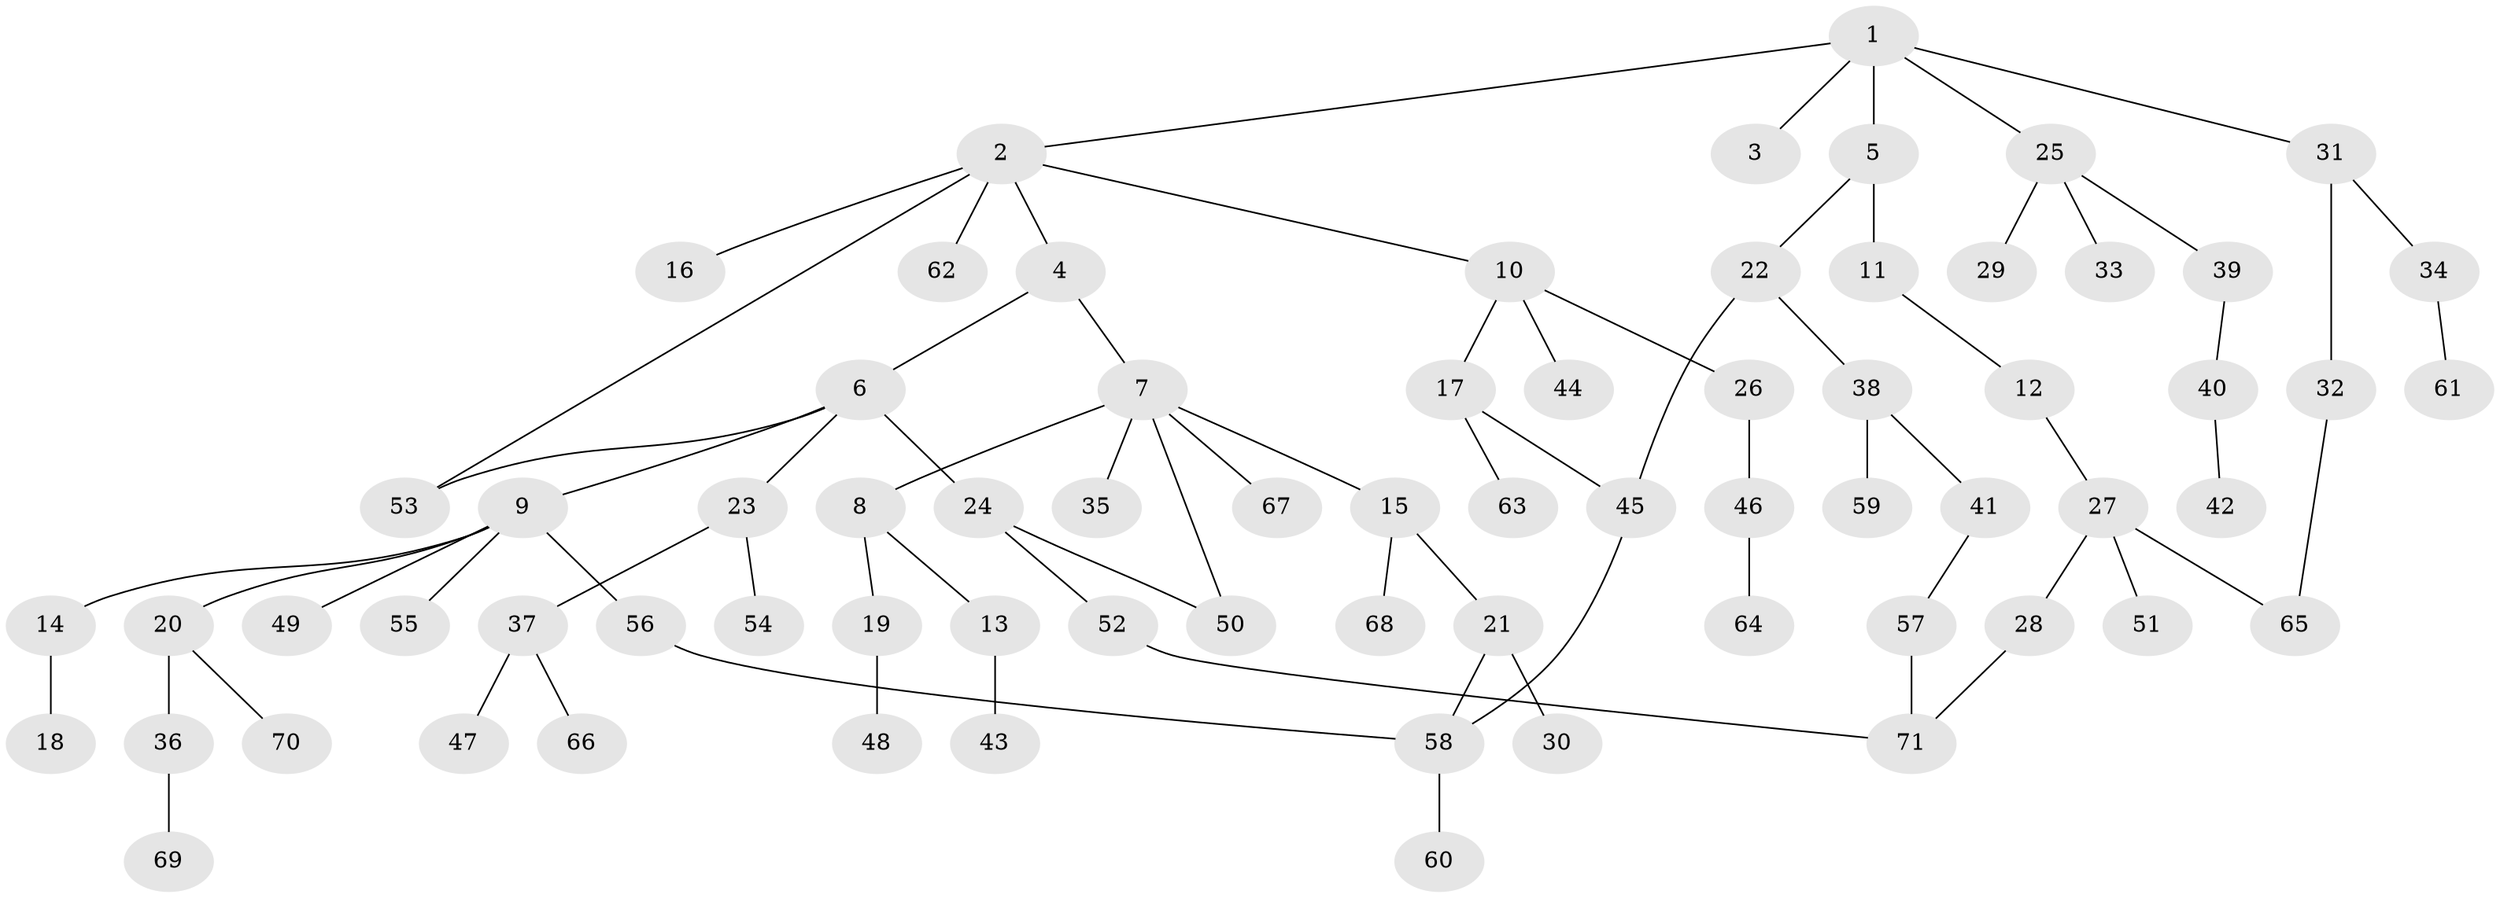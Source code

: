 // Generated by graph-tools (version 1.1) at 2025/34/03/09/25 02:34:20]
// undirected, 71 vertices, 78 edges
graph export_dot {
graph [start="1"]
  node [color=gray90,style=filled];
  1;
  2;
  3;
  4;
  5;
  6;
  7;
  8;
  9;
  10;
  11;
  12;
  13;
  14;
  15;
  16;
  17;
  18;
  19;
  20;
  21;
  22;
  23;
  24;
  25;
  26;
  27;
  28;
  29;
  30;
  31;
  32;
  33;
  34;
  35;
  36;
  37;
  38;
  39;
  40;
  41;
  42;
  43;
  44;
  45;
  46;
  47;
  48;
  49;
  50;
  51;
  52;
  53;
  54;
  55;
  56;
  57;
  58;
  59;
  60;
  61;
  62;
  63;
  64;
  65;
  66;
  67;
  68;
  69;
  70;
  71;
  1 -- 2;
  1 -- 3;
  1 -- 5;
  1 -- 25;
  1 -- 31;
  2 -- 4;
  2 -- 10;
  2 -- 16;
  2 -- 53;
  2 -- 62;
  4 -- 6;
  4 -- 7;
  5 -- 11;
  5 -- 22;
  6 -- 9;
  6 -- 23;
  6 -- 24;
  6 -- 53;
  7 -- 8;
  7 -- 15;
  7 -- 35;
  7 -- 67;
  7 -- 50;
  8 -- 13;
  8 -- 19;
  9 -- 14;
  9 -- 20;
  9 -- 49;
  9 -- 55;
  9 -- 56;
  10 -- 17;
  10 -- 26;
  10 -- 44;
  11 -- 12;
  12 -- 27;
  13 -- 43;
  14 -- 18;
  15 -- 21;
  15 -- 68;
  17 -- 63;
  17 -- 45;
  19 -- 48;
  20 -- 36;
  20 -- 70;
  21 -- 30;
  21 -- 58;
  22 -- 38;
  22 -- 45;
  23 -- 37;
  23 -- 54;
  24 -- 50;
  24 -- 52;
  25 -- 29;
  25 -- 33;
  25 -- 39;
  26 -- 46;
  27 -- 28;
  27 -- 51;
  27 -- 65;
  28 -- 71;
  31 -- 32;
  31 -- 34;
  32 -- 65;
  34 -- 61;
  36 -- 69;
  37 -- 47;
  37 -- 66;
  38 -- 41;
  38 -- 59;
  39 -- 40;
  40 -- 42;
  41 -- 57;
  45 -- 58;
  46 -- 64;
  52 -- 71;
  56 -- 58;
  57 -- 71;
  58 -- 60;
}
